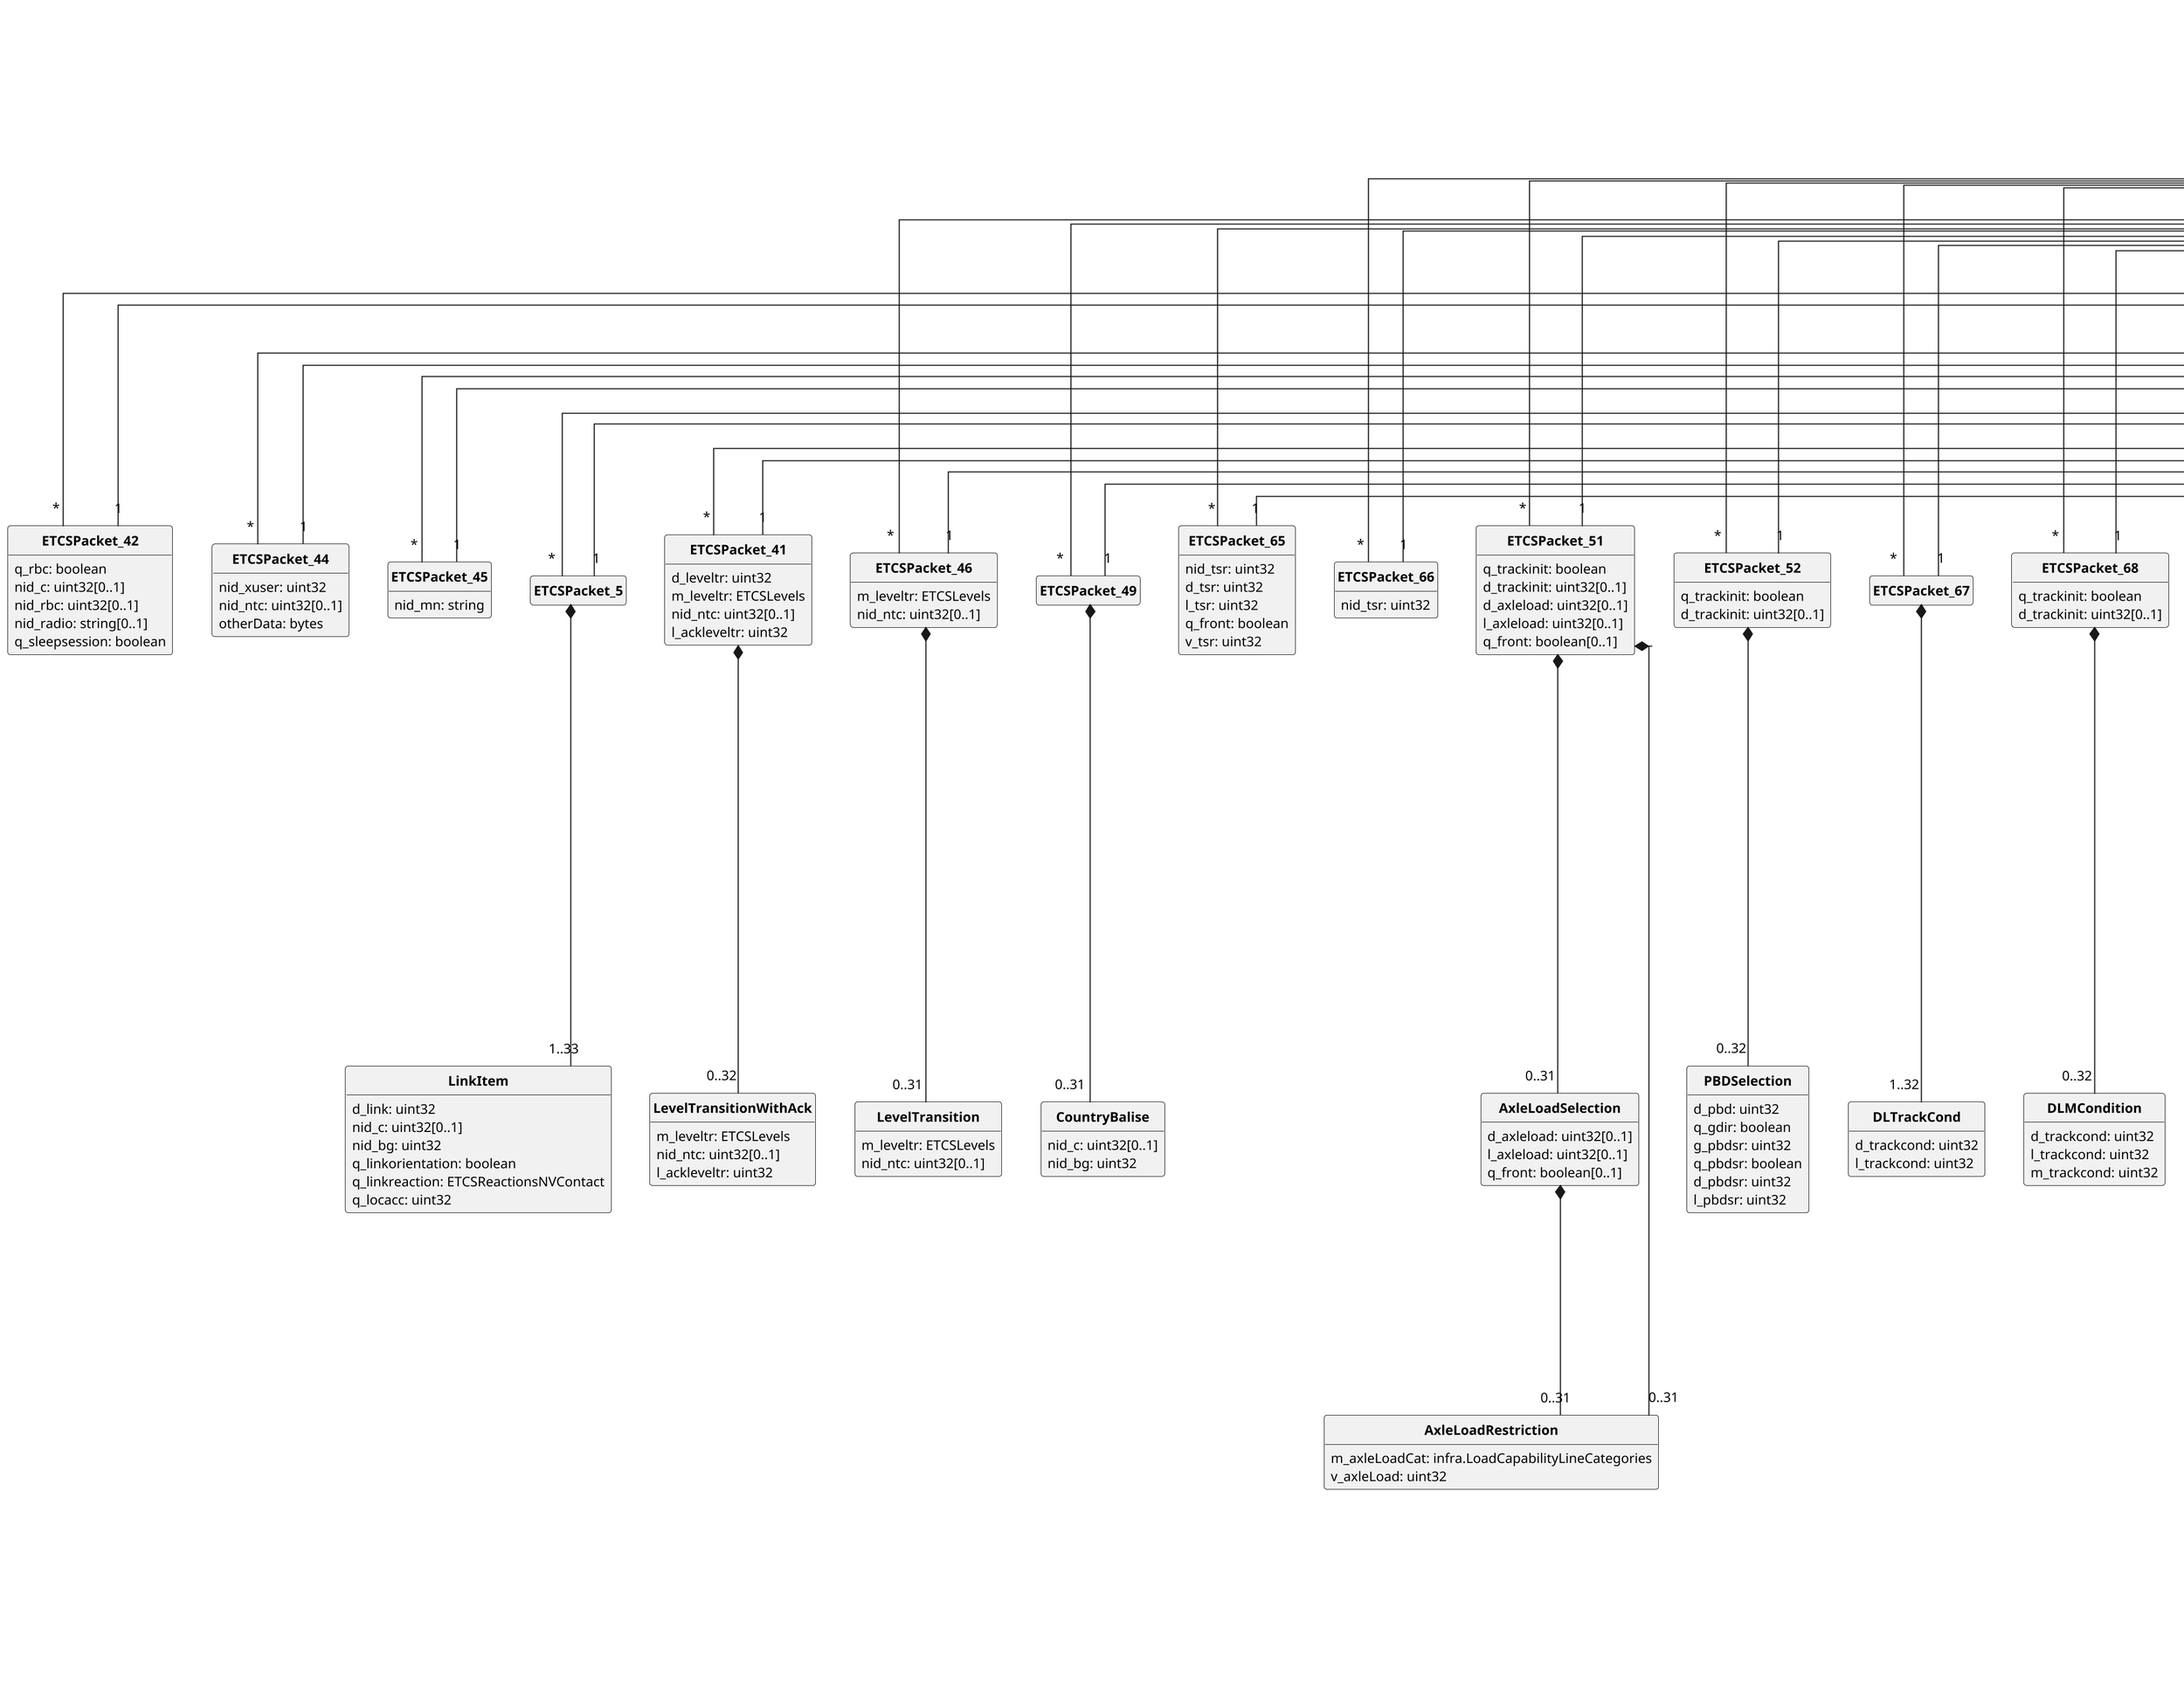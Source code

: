 @startuml
skinparam monochrome true
skinparam shadowing false
skinparam classAttributeIconSize 0
skinparam DefaultFontName arial
skinparam DefaultFontSize 12
skinparam ClassFontStyle bold
skinparam linetype ortho
skinparam dpi 200
hide empty fields
hide empty methods
hide circle

class BalisePacket {
 nid: uint32
 q_dir: QDir[0..1]
 q_scale: uint32[0..1]
}

class Packet << union >> {
}

class ETCSPacket_0 {
 nid_vbcmk: uint32
}

class ETCSPacket_2 {
 etcsMVersion: ETCSMVersions
}

class CorrectionFactor {
 l_nvkrint: uint32
 m_nvkrint: uint32
}

class NVKSubItem {
 v_nvkvint: uint32
 m_nvkvint: uint32[0..1]
 m_nvkvint_2: uint32[0..1]
}

class NVKItem {
 q_nvkvintset: KVType
 a_nvp12: uint32[0..1]
 a_nvp23: uint32[0..1]
 v_nvkvint: uint32
 m_nvkvint: uint32[0..1]
 m_nvkvint_2: uint32[0..1]
}

class NVK {
 l_nvkrint: uint32
 m_nvkrint: uint32
 m_nvktint: uint32
}

class ETCSPacket_3 {
 d_validnv: uint32
 nid_c: uint32
 nid_c_next: uint32[0..31]
 v_nvshunt: uint32
 v_nvstff: uint32
 v_nvonsight: uint32
 v_nvlimsuperv: uint32
 v_nvunfit: uint32
 v_nvrel: uint32
 d_nvroll: uint32
 q_nvsbtsmperm: boolean
 q_nvemrrls: boolean
 q_nvguiperm: boolean
 q_nvsbfbperm: boolean
 q_nvinhsmicperm: boolean
 v_nvallowovtrp: uint32
 v_nvsupovtrp: uint32
 d_nvovtrp: uint32
 t_nvovtrp: uint32
 d_nvpotrp: uint32
 m_nvcontact: ETCSReactionsNVContact
 t_nvcontact: uint32
 m_nvderun: boolean
 d_nvstff: uint32
 q_nvdriver_adhes: boolean
 a_nvmaxredadh1: uint32
 a_nvmaxredadh2: uint32
 a_nvmaxredadh3: uint32
 q_nvlocacc: uint32
 m_nvavadh: uint32
 m_nvebcl: uint32
 q_nvkint: boolean
}

class LinkItem {
 d_link: uint32
 nid_c: uint32[0..1]
 nid_bg: uint32
 q_linkorientation: boolean
 q_linkreaction: ETCSReactionsNVContact
 q_locacc: uint32
}

class ETCSPacket_5 {
}

class ETCSPacket_6 {
 q_vbco: boolean
 nid_vbcmk: uint32
 nid_c: uint32
 t_vbc: uint32[0..1]
}

class ETCSPacket_16 {
 l_section: uint32
}

class ETCSPacket_39 {
 d_traction: uint32
 m_voltage: uint32
 nid_ctraction: uint32[0..1]
}

class ETCSPacket_40 {
 d_current: uint32
 m_current: uint32
}

class LevelTransitionWithAck {
 m_leveltr: ETCSLevels
 nid_ntc: uint32[0..1]
 l_ackleveltr: uint32
}

class ETCSPacket_41 {
 d_leveltr: uint32
 m_leveltr: ETCSLevels
 nid_ntc: uint32[0..1]
 l_ackleveltr: uint32
}

class ETCSPacket_42 {
 q_rbc: boolean
 nid_c: uint32[0..1]
 nid_rbc: uint32[0..1]
 nid_radio: string[0..1]
 q_sleepsession: boolean
}

class ETCSPacket_44 {
 nid_xuser: uint32
 nid_ntc: uint32[0..1]
 otherData: bytes
}

class ETCSPacket_45 {
 nid_mn: string
}

class LevelTransition {
 m_leveltr: ETCSLevels
 nid_ntc: uint32[0..1]
}

class ETCSPacket_46 {
 m_leveltr: ETCSLevels
 nid_ntc: uint32[0..1]
}

class CountryBalise {
 nid_c: uint32[0..1]
 nid_bg: uint32
}

class ETCSPacket_49 {
}

class AxleLoadRestriction {
 m_axleLoadCat: infra.LoadCapabilityLineCategories
 v_axleLoad: uint32
}

class AxleLoadSelection {
 d_axleload: uint32[0..1]
 l_axleload: uint32[0..1]
 q_front: boolean[0..1]
}

class ETCSPacket_51 {
 q_trackinit: boolean
 d_trackinit: uint32[0..1]
 d_axleload: uint32[0..1]
 l_axleload: uint32[0..1]
 q_front: boolean[0..1]
}

class PBDSelection {
 d_pbd: uint32
 q_gdir: boolean
 g_pbdsr: uint32
 q_pbdsr: boolean
 d_pbdsr: uint32
 l_pbdsr: uint32
}

class ETCSPacket_52 {
 q_trackinit: boolean
 d_trackinit: uint32[0..1]
}

class ETCSPacket_65 {
 nid_tsr: uint32
 d_tsr: uint32
 l_tsr: uint32
 q_front: boolean
 v_tsr: uint32
}

class ETCSPacket_66 {
 nid_tsr: uint32
}

class DLTrackCond {
 d_trackcond: uint32
 l_trackcond: uint32
}

class ETCSPacket_67 {
}

class DLMCondition {
 d_trackcond: uint32
 l_trackcond: uint32
 m_trackcond: uint32
}

class ETCSPacket_68 {
 q_trackinit: boolean
 d_trackinit: uint32[0..1]
}

class TCSPCondition {
 d_trackcond: uint32
 l_trackcond: uint32
 m_platform: uint32
 q_platform: PlatformPosition
}

class ETCSPacket_69 {
 q_trackinit: boolean
 d_trackinit: uint32[0..1]
}

class RouteSuitability {
 d_suitability: uint32
 q_suitability: Q_Suitability
 m_lineGauge: LineGauge[0..1]
 m_axleLoadCat: infra.LoadCapabilityLineCategories[0..1]
 m_voltage: uint32[0..1]
 nid_ctraction: uint32[0..1]
}

class ETCSPacket_70 {
 q_trackinit: boolean
 d_trackinit: uint32[0..1]
}

class ETCSPacket_71 {
 d_adhesion: uint32
 l_adhesion: uint32
 m_adhesion: boolean
}

class TextMessageConfig {
 q_textclass: TextClass
 q_textdisplay: boolean
 d_textdisplay: uint32
 m_modetextdisplay: DisplayOperatingMode
 m_leveltextdisplay: DisplayOperatingLevel
 nid_ntc: uint32[0..1]
 l_textdisplay: uint32
 t_textdisplay: uint32
 m_modetextdisplay_e: DisplayOperatingMode
 m_leveltextdisplay_e: DisplayOperatingLevel
 nid_ntc_e: uint32[0..1]
 q_textconfirm: uint32
 q_conftextdisplay: boolean[0..1]
 q_textreport: boolean[0..1]
 nid_textmessage: uint32[0..1]
 nid_c: uint32[0..1]
 nid_rbc: uint32[0..1]
}

class ETCSPacket_72 {
 l_text: uint32
 x_text: string
}

class ETCSPacket_76 {
 q_text: uint32
}

class GeoPosItem {
 nid_c: uint32[0..1]
 nid_bg: uint32
 d_posoff: uint32
 q_mposition: boolean
 m_position: uint32
}

class ETCSPacket_79 {
}

class ModeProfileItem {
 d_mamode: uint32
 m_mamode: MAMode
 v_mamode: uint32
 l_mamode: uint32
 l_ackmamode: uint32
 q_mamode: boolean
}

class ETCSPacket_80 {
}

class LXStatus {
 v_lx: uint32
 q_stoplx: boolean
 l_stoplx: uint32[0..1]
}

class ETCSPacket_88 {
 nid_lx: uint32
 d_lx: uint32
 l_lx: uint32
 q_lxstatus: boolean
}

class ETCSPacket_90 {
 nid_c: uint32[0..1]
 nid_bg: uint32
}

class ETCSPacket_131 {
 d_rbctr: uint32
 nid_c: uint32
 nid_rbc: uint32
 nid_radio: string
 q_sleepsession: boolean
}

class ETCSPacket_132 {
 q_aspect: boolean
}

class ETCSPacket_133 {
 q_riu: boolean
 nid_c: uint32
 nid_riu: uint32
 nid_radio: string
 d_infill: uint32
 nid_c_next: uint32[0..1]
 nid_bg: uint32[0..1]
}

class ETCSPacket_134 {
 nid_loop: uint32
 d_loop: uint32
 l_loop: uint32
 q_loopdir: boolean
 q_sscode: uint32
}

class ETCSPacket_135 {
}

class ETCSPacket_136 {
 nid_c: uint32[0..1]
 nid_bg: uint32
}

class ETCSPacket_137 {
 q_srstop: boolean
}

class ETCSPacket_138 {
 d_startreverse: uint32
 l_reversearea: uint32
}

class ETCSPacket_139 {
 d_reverse: uint32
 v_reverse: uint32
}

class ETCSPacket_141 {
 q_gdir: boolean
 g_tsr: int32
}

class ETCSPacket_145 {
}

class ETCSPacket_180 {
 q_lssma: boolean
 t_lssma: uint32[0..1]
}

class ETCSPacket_181 {
}

class ETCSPacket_254 {
}

class ETCSPacket_255 {
}

class PacketMgmt {
}

BalisePacket *-- "1" Packet
Packet *-- "1" ETCSPacket_0
Packet *-- "1" ETCSPacket_2
Packet *-- "1" ETCSPacket_3
Packet *-- "1" ETCSPacket_5
Packet *-- "1" ETCSPacket_6
Packet *-- "1" ETCSPacket_16
Packet *-- "1" ETCSPacket_39
Packet *-- "1" ETCSPacket_40
Packet *-- "1" ETCSPacket_41
Packet *-- "1" ETCSPacket_42
Packet *-- "1" ETCSPacket_44
Packet *-- "1" ETCSPacket_45
Packet *-- "1" ETCSPacket_46
Packet *-- "1" ETCSPacket_49
Packet *-- "1" ETCSPacket_51
Packet *-- "1" ETCSPacket_52
Packet *-- "1" ETCSPacket_65
Packet *-- "1" ETCSPacket_66
Packet *-- "1" ETCSPacket_67
Packet *-- "1" ETCSPacket_68
Packet *-- "1" ETCSPacket_69
Packet *-- "1" ETCSPacket_70
Packet *-- "1" ETCSPacket_71
Packet *-- "1" ETCSPacket_72
Packet *-- "1" ETCSPacket_76
Packet *-- "1" ETCSPacket_79
Packet *-- "1" ETCSPacket_80
Packet *-- "1" ETCSPacket_88
Packet *-- "1" ETCSPacket_90
Packet *-- "1" ETCSPacket_131
Packet *-- "1" ETCSPacket_132
Packet *-- "1" ETCSPacket_133
Packet *-- "1" ETCSPacket_134
Packet *-- "1" ETCSPacket_135
Packet *-- "1" ETCSPacket_136
Packet *-- "1" ETCSPacket_137
Packet *-- "1" ETCSPacket_138
Packet *-- "1" ETCSPacket_139
Packet *-- "1" ETCSPacket_141
Packet *-- "1" ETCSPacket_145
Packet *-- "1" ETCSPacket_180
Packet *-- "1" ETCSPacket_181
Packet *-- "1" ETCSPacket_254
Packet *-- "1" ETCSPacket_255
NVKItem *-- "0..31" NVKSubItem
NVK *-- "1..32" NVKItem
NVK *-- "0..31" CorrectionFactor
ETCSPacket_3 *-- "0..1" NVK
ETCSPacket_5 *-- "1..33" LinkItem
ETCSPacket_41 *-- "0..32" LevelTransitionWithAck
ETCSPacket_46 *-- "0..31" LevelTransition
ETCSPacket_49 *-- "0..31" CountryBalise
AxleLoadSelection *-- "0..31" AxleLoadRestriction
ETCSPacket_51 *-- "0..31" AxleLoadRestriction
ETCSPacket_51 *-- "0..31" AxleLoadSelection
ETCSPacket_52 *-- "0..32" PBDSelection
ETCSPacket_67 *-- "1..32" DLTrackCond
ETCSPacket_68 *-- "0..32" DLMCondition
ETCSPacket_69 *-- "0..32" TCSPCondition
ETCSPacket_70 *-- "0..32" RouteSuitability
ETCSPacket_72 *-- "1" TextMessageConfig
ETCSPacket_76 *-- "1" TextMessageConfig
ETCSPacket_79 *-- "1..32" GeoPosItem
ETCSPacket_80 *-- "1..32" ModeProfileItem
ETCSPacket_88 *-- "0..1" LXStatus
PacketMgmt *-- "*" ETCSPacket_0
PacketMgmt *-- "*" ETCSPacket_2
PacketMgmt *-- "*" ETCSPacket_3
PacketMgmt *-- "*" ETCSPacket_5
PacketMgmt *-- "*" ETCSPacket_6
PacketMgmt *-- "*" ETCSPacket_16
PacketMgmt *-- "*" ETCSPacket_39
PacketMgmt *-- "*" ETCSPacket_40
PacketMgmt *-- "*" ETCSPacket_41
PacketMgmt *-- "*" ETCSPacket_42
PacketMgmt *-- "*" ETCSPacket_44
PacketMgmt *-- "*" ETCSPacket_45
PacketMgmt *-- "*" ETCSPacket_46
PacketMgmt *-- "*" ETCSPacket_49
PacketMgmt *-- "*" ETCSPacket_51
PacketMgmt *-- "*" ETCSPacket_52
PacketMgmt *-- "*" ETCSPacket_65
PacketMgmt *-- "*" ETCSPacket_66
PacketMgmt *-- "*" ETCSPacket_67
PacketMgmt *-- "*" ETCSPacket_68
PacketMgmt *-- "*" ETCSPacket_69
PacketMgmt *-- "*" ETCSPacket_70
PacketMgmt *-- "*" ETCSPacket_71
PacketMgmt *-- "*" ETCSPacket_72
PacketMgmt *-- "*" ETCSPacket_76
PacketMgmt *-- "*" ETCSPacket_79
PacketMgmt *-- "*" ETCSPacket_80
PacketMgmt *-- "*" ETCSPacket_88
PacketMgmt *-- "*" ETCSPacket_90
PacketMgmt *-- "*" ETCSPacket_131
PacketMgmt *-- "*" ETCSPacket_132
PacketMgmt *-- "*" ETCSPacket_133
PacketMgmt *-- "*" ETCSPacket_134
PacketMgmt *-- "*" ETCSPacket_135
PacketMgmt *-- "*" ETCSPacket_137
PacketMgmt *-- "*" ETCSPacket_138
PacketMgmt *-- "*" ETCSPacket_139
PacketMgmt *-- "*" ETCSPacket_141
PacketMgmt *-- "*" ETCSPacket_145
PacketMgmt *-- "*" ETCSPacket_180
PacketMgmt *-- "*" ETCSPacket_181
PacketMgmt *-- "*" ETCSPacket_254
PacketMgmt *-- "*" ETCSPacket_255
@enduml